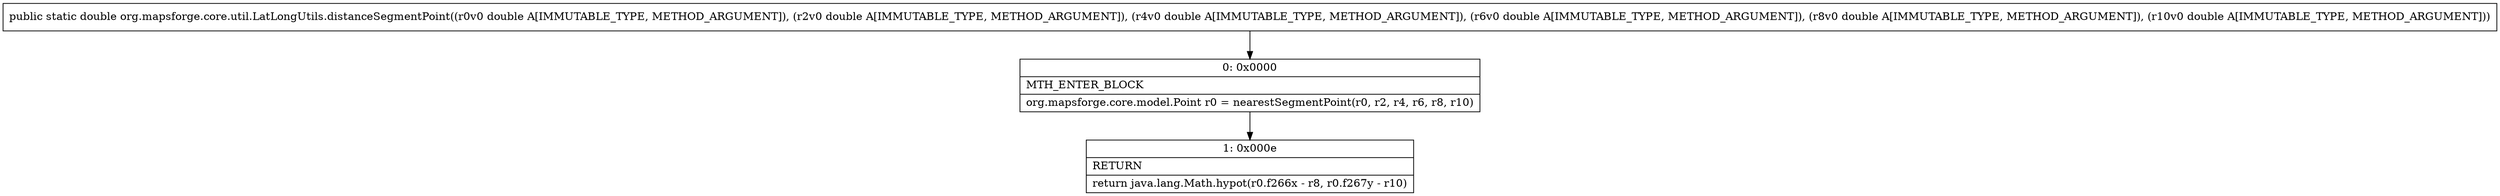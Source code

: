 digraph "CFG fororg.mapsforge.core.util.LatLongUtils.distanceSegmentPoint(DDDDDD)D" {
Node_0 [shape=record,label="{0\:\ 0x0000|MTH_ENTER_BLOCK\l|org.mapsforge.core.model.Point r0 = nearestSegmentPoint(r0, r2, r4, r6, r8, r10)\l}"];
Node_1 [shape=record,label="{1\:\ 0x000e|RETURN\l|return java.lang.Math.hypot(r0.f266x \- r8, r0.f267y \- r10)\l}"];
MethodNode[shape=record,label="{public static double org.mapsforge.core.util.LatLongUtils.distanceSegmentPoint((r0v0 double A[IMMUTABLE_TYPE, METHOD_ARGUMENT]), (r2v0 double A[IMMUTABLE_TYPE, METHOD_ARGUMENT]), (r4v0 double A[IMMUTABLE_TYPE, METHOD_ARGUMENT]), (r6v0 double A[IMMUTABLE_TYPE, METHOD_ARGUMENT]), (r8v0 double A[IMMUTABLE_TYPE, METHOD_ARGUMENT]), (r10v0 double A[IMMUTABLE_TYPE, METHOD_ARGUMENT])) }"];
MethodNode -> Node_0;
Node_0 -> Node_1;
}

